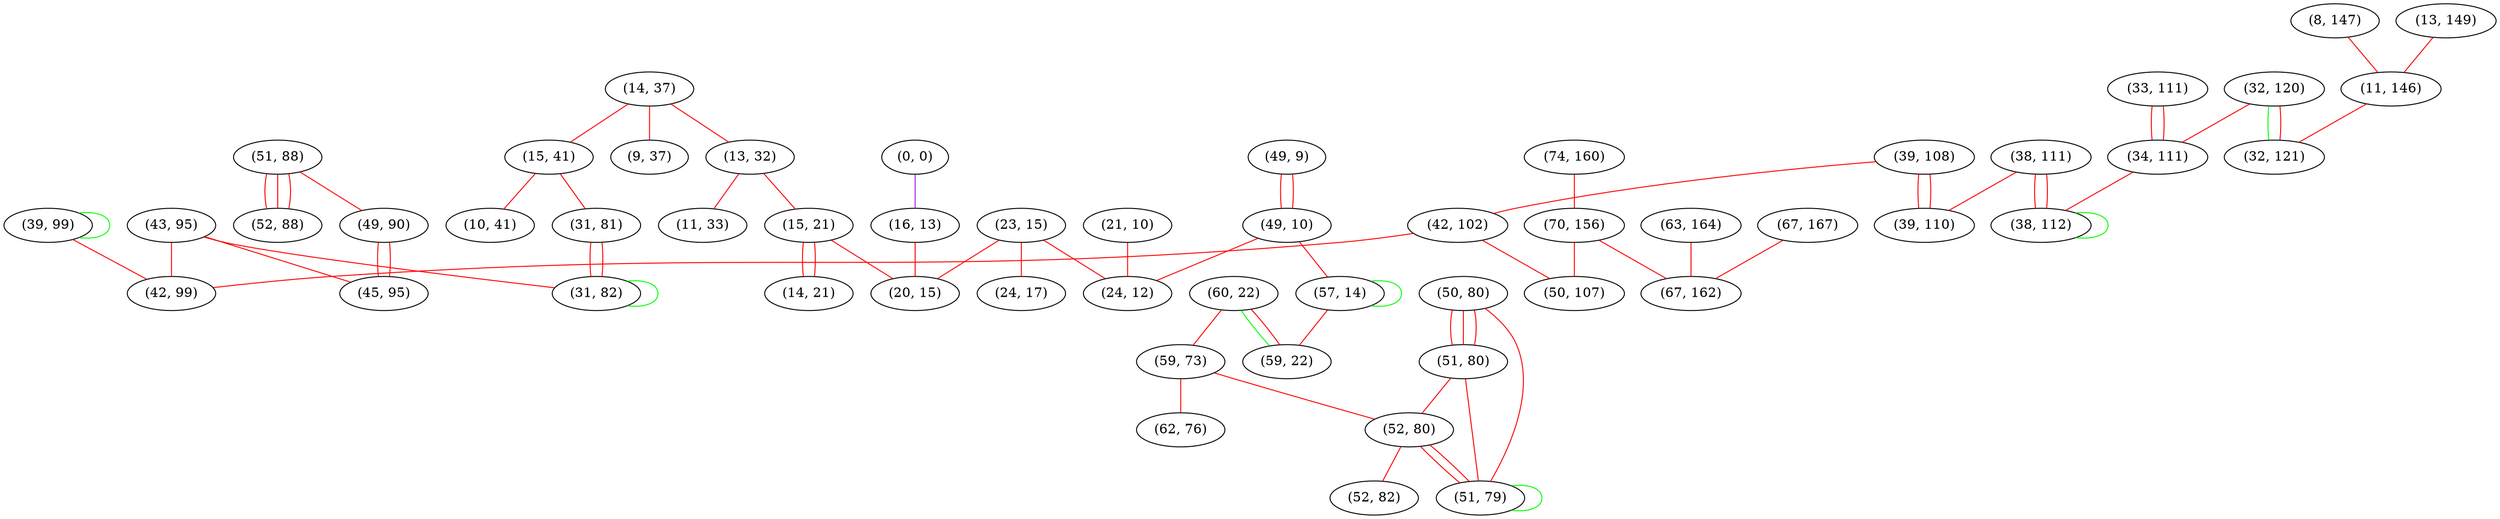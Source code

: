 graph "" {
"(39, 99)";
"(49, 9)";
"(14, 37)";
"(39, 108)";
"(43, 95)";
"(33, 111)";
"(50, 80)";
"(8, 147)";
"(51, 80)";
"(9, 37)";
"(74, 160)";
"(13, 149)";
"(13, 32)";
"(32, 120)";
"(60, 22)";
"(51, 88)";
"(63, 164)";
"(23, 15)";
"(67, 167)";
"(11, 146)";
"(59, 73)";
"(38, 111)";
"(39, 110)";
"(0, 0)";
"(52, 88)";
"(32, 121)";
"(70, 156)";
"(42, 102)";
"(11, 33)";
"(15, 41)";
"(49, 90)";
"(45, 95)";
"(42, 99)";
"(10, 41)";
"(52, 80)";
"(52, 82)";
"(62, 76)";
"(67, 162)";
"(31, 81)";
"(31, 82)";
"(49, 10)";
"(16, 13)";
"(24, 17)";
"(15, 21)";
"(57, 14)";
"(51, 79)";
"(21, 10)";
"(14, 21)";
"(24, 12)";
"(34, 111)";
"(20, 15)";
"(50, 107)";
"(38, 112)";
"(59, 22)";
"(39, 99)" -- "(39, 99)"  [color=green, key=0, weight=2];
"(39, 99)" -- "(42, 99)"  [color=red, key=0, weight=1];
"(49, 9)" -- "(49, 10)"  [color=red, key=0, weight=1];
"(49, 9)" -- "(49, 10)"  [color=red, key=1, weight=1];
"(14, 37)" -- "(9, 37)"  [color=red, key=0, weight=1];
"(14, 37)" -- "(13, 32)"  [color=red, key=0, weight=1];
"(14, 37)" -- "(15, 41)"  [color=red, key=0, weight=1];
"(39, 108)" -- "(39, 110)"  [color=red, key=0, weight=1];
"(39, 108)" -- "(39, 110)"  [color=red, key=1, weight=1];
"(39, 108)" -- "(42, 102)"  [color=red, key=0, weight=1];
"(43, 95)" -- "(45, 95)"  [color=red, key=0, weight=1];
"(43, 95)" -- "(42, 99)"  [color=red, key=0, weight=1];
"(43, 95)" -- "(31, 82)"  [color=red, key=0, weight=1];
"(33, 111)" -- "(34, 111)"  [color=red, key=0, weight=1];
"(33, 111)" -- "(34, 111)"  [color=red, key=1, weight=1];
"(50, 80)" -- "(51, 80)"  [color=red, key=0, weight=1];
"(50, 80)" -- "(51, 80)"  [color=red, key=1, weight=1];
"(50, 80)" -- "(51, 80)"  [color=red, key=2, weight=1];
"(50, 80)" -- "(51, 79)"  [color=red, key=0, weight=1];
"(8, 147)" -- "(11, 146)"  [color=red, key=0, weight=1];
"(51, 80)" -- "(51, 79)"  [color=red, key=0, weight=1];
"(51, 80)" -- "(52, 80)"  [color=red, key=0, weight=1];
"(74, 160)" -- "(70, 156)"  [color=red, key=0, weight=1];
"(13, 149)" -- "(11, 146)"  [color=red, key=0, weight=1];
"(13, 32)" -- "(15, 21)"  [color=red, key=0, weight=1];
"(13, 32)" -- "(11, 33)"  [color=red, key=0, weight=1];
"(32, 120)" -- "(32, 121)"  [color=green, key=0, weight=2];
"(32, 120)" -- "(32, 121)"  [color=red, key=1, weight=1];
"(32, 120)" -- "(34, 111)"  [color=red, key=0, weight=1];
"(60, 22)" -- "(59, 73)"  [color=red, key=0, weight=1];
"(60, 22)" -- "(59, 22)"  [color=green, key=0, weight=2];
"(60, 22)" -- "(59, 22)"  [color=red, key=1, weight=1];
"(51, 88)" -- "(49, 90)"  [color=red, key=0, weight=1];
"(51, 88)" -- "(52, 88)"  [color=red, key=0, weight=1];
"(51, 88)" -- "(52, 88)"  [color=red, key=1, weight=1];
"(51, 88)" -- "(52, 88)"  [color=red, key=2, weight=1];
"(63, 164)" -- "(67, 162)"  [color=red, key=0, weight=1];
"(23, 15)" -- "(24, 17)"  [color=red, key=0, weight=1];
"(23, 15)" -- "(20, 15)"  [color=red, key=0, weight=1];
"(23, 15)" -- "(24, 12)"  [color=red, key=0, weight=1];
"(67, 167)" -- "(67, 162)"  [color=red, key=0, weight=1];
"(11, 146)" -- "(32, 121)"  [color=red, key=0, weight=1];
"(59, 73)" -- "(62, 76)"  [color=red, key=0, weight=1];
"(59, 73)" -- "(52, 80)"  [color=red, key=0, weight=1];
"(38, 111)" -- "(39, 110)"  [color=red, key=0, weight=1];
"(38, 111)" -- "(38, 112)"  [color=red, key=0, weight=1];
"(38, 111)" -- "(38, 112)"  [color=red, key=1, weight=1];
"(0, 0)" -- "(16, 13)"  [color=purple, key=0, weight=4];
"(70, 156)" -- "(67, 162)"  [color=red, key=0, weight=1];
"(70, 156)" -- "(50, 107)"  [color=red, key=0, weight=1];
"(42, 102)" -- "(42, 99)"  [color=red, key=0, weight=1];
"(42, 102)" -- "(50, 107)"  [color=red, key=0, weight=1];
"(15, 41)" -- "(10, 41)"  [color=red, key=0, weight=1];
"(15, 41)" -- "(31, 81)"  [color=red, key=0, weight=1];
"(49, 90)" -- "(45, 95)"  [color=red, key=0, weight=1];
"(49, 90)" -- "(45, 95)"  [color=red, key=1, weight=1];
"(52, 80)" -- "(52, 82)"  [color=red, key=0, weight=1];
"(52, 80)" -- "(51, 79)"  [color=red, key=0, weight=1];
"(52, 80)" -- "(51, 79)"  [color=red, key=1, weight=1];
"(31, 81)" -- "(31, 82)"  [color=red, key=0, weight=1];
"(31, 81)" -- "(31, 82)"  [color=red, key=1, weight=1];
"(31, 82)" -- "(31, 82)"  [color=green, key=0, weight=2];
"(49, 10)" -- "(57, 14)"  [color=red, key=0, weight=1];
"(49, 10)" -- "(24, 12)"  [color=red, key=0, weight=1];
"(16, 13)" -- "(20, 15)"  [color=red, key=0, weight=1];
"(15, 21)" -- "(20, 15)"  [color=red, key=0, weight=1];
"(15, 21)" -- "(14, 21)"  [color=red, key=0, weight=1];
"(15, 21)" -- "(14, 21)"  [color=red, key=1, weight=1];
"(57, 14)" -- "(57, 14)"  [color=green, key=0, weight=2];
"(57, 14)" -- "(59, 22)"  [color=red, key=0, weight=1];
"(51, 79)" -- "(51, 79)"  [color=green, key=0, weight=2];
"(21, 10)" -- "(24, 12)"  [color=red, key=0, weight=1];
"(34, 111)" -- "(38, 112)"  [color=red, key=0, weight=1];
"(38, 112)" -- "(38, 112)"  [color=green, key=0, weight=2];
}
